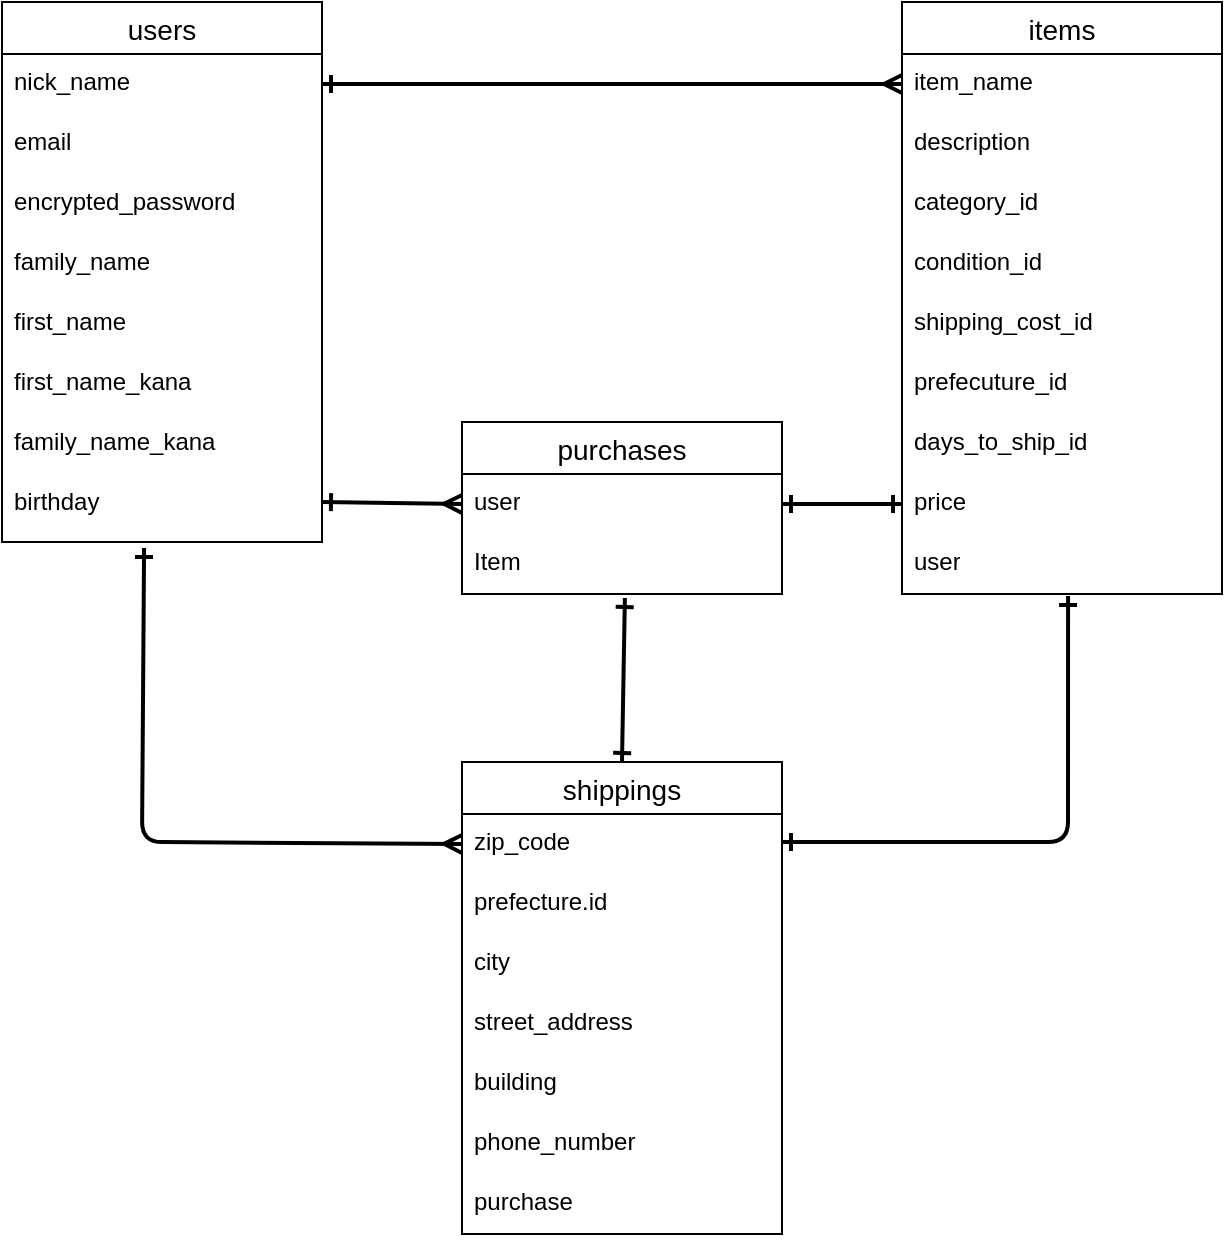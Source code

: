 <mxfile>
    <diagram id="pilMCoYFT_iiAL8QdrYs" name="ページ1">
        <mxGraphModel dx="683" dy="827" grid="1" gridSize="10" guides="1" tooltips="1" connect="1" arrows="1" fold="1" page="1" pageScale="1" pageWidth="827" pageHeight="1169" math="0" shadow="0">
            <root>
                <mxCell id="0"/>
                <mxCell id="1" parent="0"/>
                <mxCell id="15" value="users" style="swimlane;fontStyle=0;childLayout=stackLayout;horizontal=1;startSize=26;horizontalStack=0;resizeParent=1;resizeParentMax=0;resizeLast=0;collapsible=1;marginBottom=0;align=center;fontSize=14;" parent="1" vertex="1">
                    <mxGeometry x="10" y="80" width="160" height="270" as="geometry">
                        <mxRectangle x="10" y="130" width="70" height="30" as="alternateBounds"/>
                    </mxGeometry>
                </mxCell>
                <mxCell id="16" value="nick_name" style="text;strokeColor=none;fillColor=none;spacingLeft=4;spacingRight=4;overflow=hidden;rotatable=0;points=[[0,0.5],[1,0.5]];portConstraint=eastwest;fontSize=12;whiteSpace=wrap;html=1;" parent="15" vertex="1">
                    <mxGeometry y="26" width="160" height="30" as="geometry"/>
                </mxCell>
                <mxCell id="17" value="email" style="text;strokeColor=none;fillColor=none;spacingLeft=4;spacingRight=4;overflow=hidden;rotatable=0;points=[[0,0.5],[1,0.5]];portConstraint=eastwest;fontSize=12;whiteSpace=wrap;html=1;" parent="15" vertex="1">
                    <mxGeometry y="56" width="160" height="30" as="geometry"/>
                </mxCell>
                <mxCell id="18" value="encrypted_password" style="text;strokeColor=none;fillColor=none;spacingLeft=4;spacingRight=4;overflow=hidden;rotatable=0;points=[[0,0.5],[1,0.5]];portConstraint=eastwest;fontSize=12;whiteSpace=wrap;html=1;" parent="15" vertex="1">
                    <mxGeometry y="86" width="160" height="30" as="geometry"/>
                </mxCell>
                <mxCell id="51" value="family_name" style="text;strokeColor=none;fillColor=none;spacingLeft=4;spacingRight=4;overflow=hidden;rotatable=0;points=[[0,0.5],[1,0.5]];portConstraint=eastwest;fontSize=12;whiteSpace=wrap;html=1;" parent="15" vertex="1">
                    <mxGeometry y="116" width="160" height="30" as="geometry"/>
                </mxCell>
                <mxCell id="53" value="first_name" style="text;strokeColor=none;fillColor=none;spacingLeft=4;spacingRight=4;overflow=hidden;rotatable=0;points=[[0,0.5],[1,0.5]];portConstraint=eastwest;fontSize=12;whiteSpace=wrap;html=1;" parent="15" vertex="1">
                    <mxGeometry y="146" width="160" height="30" as="geometry"/>
                </mxCell>
                <mxCell id="55" value="first_name_kana" style="text;strokeColor=none;fillColor=none;spacingLeft=4;spacingRight=4;overflow=hidden;rotatable=0;points=[[0,0.5],[1,0.5]];portConstraint=eastwest;fontSize=12;whiteSpace=wrap;html=1;" parent="15" vertex="1">
                    <mxGeometry y="176" width="160" height="30" as="geometry"/>
                </mxCell>
                <mxCell id="54" value="family_name_kana" style="text;strokeColor=none;fillColor=none;spacingLeft=4;spacingRight=4;overflow=hidden;rotatable=0;points=[[0,0.5],[1,0.5]];portConstraint=eastwest;fontSize=12;whiteSpace=wrap;html=1;" parent="15" vertex="1">
                    <mxGeometry y="206" width="160" height="30" as="geometry"/>
                </mxCell>
                <mxCell id="56" value="birthday" style="text;strokeColor=none;fillColor=none;spacingLeft=4;spacingRight=4;overflow=hidden;rotatable=0;points=[[0,0.5],[1,0.5]];portConstraint=eastwest;fontSize=12;whiteSpace=wrap;html=1;" parent="15" vertex="1">
                    <mxGeometry y="236" width="160" height="34" as="geometry"/>
                </mxCell>
                <mxCell id="23" value="items" style="swimlane;fontStyle=0;childLayout=stackLayout;horizontal=1;startSize=26;horizontalStack=0;resizeParent=1;resizeParentMax=0;resizeLast=0;collapsible=1;marginBottom=0;align=center;fontSize=14;" parent="1" vertex="1">
                    <mxGeometry x="460" y="80" width="160" height="296" as="geometry"/>
                </mxCell>
                <mxCell id="25" value="item_name" style="text;strokeColor=none;fillColor=none;spacingLeft=4;spacingRight=4;overflow=hidden;rotatable=0;points=[[0,0.5],[1,0.5]];portConstraint=eastwest;fontSize=12;whiteSpace=wrap;html=1;" parent="23" vertex="1">
                    <mxGeometry y="26" width="160" height="30" as="geometry"/>
                </mxCell>
                <mxCell id="26" value="description" style="text;strokeColor=none;fillColor=none;spacingLeft=4;spacingRight=4;overflow=hidden;rotatable=0;points=[[0,0.5],[1,0.5]];portConstraint=eastwest;fontSize=12;whiteSpace=wrap;html=1;" parent="23" vertex="1">
                    <mxGeometry y="56" width="160" height="30" as="geometry"/>
                </mxCell>
                <mxCell id="58" value="category_id" style="text;strokeColor=none;fillColor=none;spacingLeft=4;spacingRight=4;overflow=hidden;rotatable=0;points=[[0,0.5],[1,0.5]];portConstraint=eastwest;fontSize=12;whiteSpace=wrap;html=1;" parent="23" vertex="1">
                    <mxGeometry y="86" width="160" height="30" as="geometry"/>
                </mxCell>
                <mxCell id="59" value="condition_id" style="text;strokeColor=none;fillColor=none;spacingLeft=4;spacingRight=4;overflow=hidden;rotatable=0;points=[[0,0.5],[1,0.5]];portConstraint=eastwest;fontSize=12;whiteSpace=wrap;html=1;" parent="23" vertex="1">
                    <mxGeometry y="116" width="160" height="30" as="geometry"/>
                </mxCell>
                <mxCell id="60" value="shipping_cost_id" style="text;strokeColor=none;fillColor=none;spacingLeft=4;spacingRight=4;overflow=hidden;rotatable=0;points=[[0,0.5],[1,0.5]];portConstraint=eastwest;fontSize=12;whiteSpace=wrap;html=1;" parent="23" vertex="1">
                    <mxGeometry y="146" width="160" height="30" as="geometry"/>
                </mxCell>
                <mxCell id="61" value="prefecuture_id" style="text;strokeColor=none;fillColor=none;spacingLeft=4;spacingRight=4;overflow=hidden;rotatable=0;points=[[0,0.5],[1,0.5]];portConstraint=eastwest;fontSize=12;whiteSpace=wrap;html=1;" parent="23" vertex="1">
                    <mxGeometry y="176" width="160" height="30" as="geometry"/>
                </mxCell>
                <mxCell id="62" value="days_to_ship_id" style="text;strokeColor=none;fillColor=none;spacingLeft=4;spacingRight=4;overflow=hidden;rotatable=0;points=[[0,0.5],[1,0.5]];portConstraint=eastwest;fontSize=12;whiteSpace=wrap;html=1;" parent="23" vertex="1">
                    <mxGeometry y="206" width="160" height="30" as="geometry"/>
                </mxCell>
                <mxCell id="57" value="price" style="text;strokeColor=none;fillColor=none;spacingLeft=4;spacingRight=4;overflow=hidden;rotatable=0;points=[[0,0.5],[1,0.5]];portConstraint=eastwest;fontSize=12;whiteSpace=wrap;html=1;" parent="23" vertex="1">
                    <mxGeometry y="236" width="160" height="30" as="geometry"/>
                </mxCell>
                <mxCell id="64" value="user" style="text;strokeColor=none;fillColor=none;spacingLeft=4;spacingRight=4;overflow=hidden;rotatable=0;points=[[0,0.5],[1,0.5]];portConstraint=eastwest;fontSize=12;whiteSpace=wrap;html=1;" parent="23" vertex="1">
                    <mxGeometry y="266" width="160" height="30" as="geometry"/>
                </mxCell>
                <mxCell id="40" value="shippings" style="swimlane;fontStyle=0;childLayout=stackLayout;horizontal=1;startSize=26;horizontalStack=0;resizeParent=1;resizeParentMax=0;resizeLast=0;collapsible=1;marginBottom=0;align=center;fontSize=14;" parent="1" vertex="1">
                    <mxGeometry x="240" y="460" width="160" height="236" as="geometry"/>
                </mxCell>
                <mxCell id="41" value="zip_code" style="text;strokeColor=none;fillColor=none;spacingLeft=4;spacingRight=4;overflow=hidden;rotatable=0;points=[[0,0.5],[1,0.5]];portConstraint=eastwest;fontSize=12;whiteSpace=wrap;html=1;" parent="40" vertex="1">
                    <mxGeometry y="26" width="160" height="30" as="geometry"/>
                </mxCell>
                <mxCell id="42" value="prefecture.id" style="text;strokeColor=none;fillColor=none;spacingLeft=4;spacingRight=4;overflow=hidden;rotatable=0;points=[[0,0.5],[1,0.5]];portConstraint=eastwest;fontSize=12;whiteSpace=wrap;html=1;" parent="40" vertex="1">
                    <mxGeometry y="56" width="160" height="30" as="geometry"/>
                </mxCell>
                <mxCell id="43" value="city" style="text;strokeColor=none;fillColor=none;spacingLeft=4;spacingRight=4;overflow=hidden;rotatable=0;points=[[0,0.5],[1,0.5]];portConstraint=eastwest;fontSize=12;whiteSpace=wrap;html=1;" parent="40" vertex="1">
                    <mxGeometry y="86" width="160" height="30" as="geometry"/>
                </mxCell>
                <mxCell id="70" value="street_address" style="text;strokeColor=none;fillColor=none;spacingLeft=4;spacingRight=4;overflow=hidden;rotatable=0;points=[[0,0.5],[1,0.5]];portConstraint=eastwest;fontSize=12;whiteSpace=wrap;html=1;" parent="40" vertex="1">
                    <mxGeometry y="116" width="160" height="30" as="geometry"/>
                </mxCell>
                <mxCell id="68" value="building" style="text;strokeColor=none;fillColor=none;spacingLeft=4;spacingRight=4;overflow=hidden;rotatable=0;points=[[0,0.5],[1,0.5]];portConstraint=eastwest;fontSize=12;whiteSpace=wrap;html=1;" parent="40" vertex="1">
                    <mxGeometry y="146" width="160" height="30" as="geometry"/>
                </mxCell>
                <mxCell id="69" value="phone_number" style="text;strokeColor=none;fillColor=none;spacingLeft=4;spacingRight=4;overflow=hidden;rotatable=0;points=[[0,0.5],[1,0.5]];portConstraint=eastwest;fontSize=12;whiteSpace=wrap;html=1;" parent="40" vertex="1">
                    <mxGeometry y="176" width="160" height="30" as="geometry"/>
                </mxCell>
                <mxCell id="74" value="purchase" style="text;strokeColor=none;fillColor=none;spacingLeft=4;spacingRight=4;overflow=hidden;rotatable=0;points=[[0,0.5],[1,0.5]];portConstraint=eastwest;fontSize=12;whiteSpace=wrap;html=1;" parent="40" vertex="1">
                    <mxGeometry y="206" width="160" height="30" as="geometry"/>
                </mxCell>
                <mxCell id="45" style="edgeStyle=none;html=1;entryX=0;entryY=0.5;entryDx=0;entryDy=0;flowAnimation=0;startArrow=ERone;startFill=0;endArrow=ERmany;endFill=0;strokeWidth=2;exitX=1;exitY=0.5;exitDx=0;exitDy=0;" parent="1" source="16" target="25" edge="1">
                    <mxGeometry relative="1" as="geometry">
                        <mxPoint x="190" y="148" as="sourcePoint"/>
                        <mxPoint x="230" y="129" as="targetPoint"/>
                    </mxGeometry>
                </mxCell>
                <mxCell id="71" style="edgeStyle=none;html=1;entryX=0;entryY=0.5;entryDx=0;entryDy=0;strokeWidth=2;startArrow=ERone;startFill=0;endArrow=ERmany;endFill=0;exitX=0.444;exitY=1.088;exitDx=0;exitDy=0;exitPerimeter=0;" parent="1" source="56" target="41" edge="1">
                    <mxGeometry relative="1" as="geometry">
                        <mxPoint x="80" y="360" as="sourcePoint"/>
                        <Array as="points">
                            <mxPoint x="80" y="500"/>
                        </Array>
                    </mxGeometry>
                </mxCell>
                <mxCell id="72" style="edgeStyle=none;html=1;exitX=0.519;exitY=1.033;exitDx=0;exitDy=0;exitPerimeter=0;startArrow=ERone;startFill=0;endArrow=ERone;endFill=0;strokeWidth=2;entryX=1;entryY=0.467;entryDx=0;entryDy=0;entryPerimeter=0;" parent="1" source="64" target="41" edge="1">
                    <mxGeometry relative="1" as="geometry">
                        <mxPoint x="279" y="520" as="targetPoint"/>
                        <Array as="points">
                            <mxPoint x="543" y="500"/>
                        </Array>
                    </mxGeometry>
                </mxCell>
                <mxCell id="75" value="purchases" style="swimlane;fontStyle=0;childLayout=stackLayout;horizontal=1;startSize=26;horizontalStack=0;resizeParent=1;resizeParentMax=0;resizeLast=0;collapsible=1;marginBottom=0;align=center;fontSize=14;" parent="1" vertex="1">
                    <mxGeometry x="240" y="290" width="160" height="86" as="geometry"/>
                </mxCell>
                <mxCell id="77" value="user" style="text;strokeColor=none;fillColor=none;spacingLeft=4;spacingRight=4;overflow=hidden;rotatable=0;points=[[0,0.5],[1,0.5]];portConstraint=eastwest;fontSize=12;whiteSpace=wrap;html=1;" parent="75" vertex="1">
                    <mxGeometry y="26" width="160" height="30" as="geometry"/>
                </mxCell>
                <mxCell id="81" value="Item" style="text;strokeColor=none;fillColor=none;spacingLeft=4;spacingRight=4;overflow=hidden;rotatable=0;points=[[0,0.5],[1,0.5]];portConstraint=eastwest;fontSize=12;whiteSpace=wrap;html=1;" parent="75" vertex="1">
                    <mxGeometry y="56" width="160" height="30" as="geometry"/>
                </mxCell>
                <mxCell id="84" style="edgeStyle=none;html=1;entryX=0;entryY=0.5;entryDx=0;entryDy=0;endArrow=ERmany;endFill=0;startArrow=ERone;startFill=0;strokeWidth=2;" parent="1" target="77" edge="1">
                    <mxGeometry relative="1" as="geometry">
                        <mxPoint x="170" y="330" as="sourcePoint"/>
                    </mxGeometry>
                </mxCell>
                <mxCell id="86" style="edgeStyle=none;html=1;startArrow=ERone;startFill=0;endArrow=ERone;endFill=0;strokeWidth=2;entryX=0.5;entryY=0;entryDx=0;entryDy=0;exitX=0.509;exitY=1.067;exitDx=0;exitDy=0;exitPerimeter=0;" parent="1" target="40" edge="1" source="81">
                    <mxGeometry relative="1" as="geometry">
                        <mxPoint x="320" y="410" as="sourcePoint"/>
                        <mxPoint x="320" y="430" as="targetPoint"/>
                    </mxGeometry>
                </mxCell>
                <mxCell id="89" style="edgeStyle=none;html=1;exitX=1;exitY=0.5;exitDx=0;exitDy=0;entryX=0;entryY=0.5;entryDx=0;entryDy=0;endArrow=ERone;endFill=0;startArrow=ERone;startFill=0;strokeWidth=2;" parent="1" source="77" target="57" edge="1">
                    <mxGeometry relative="1" as="geometry"/>
                </mxCell>
            </root>
        </mxGraphModel>
    </diagram>
</mxfile>